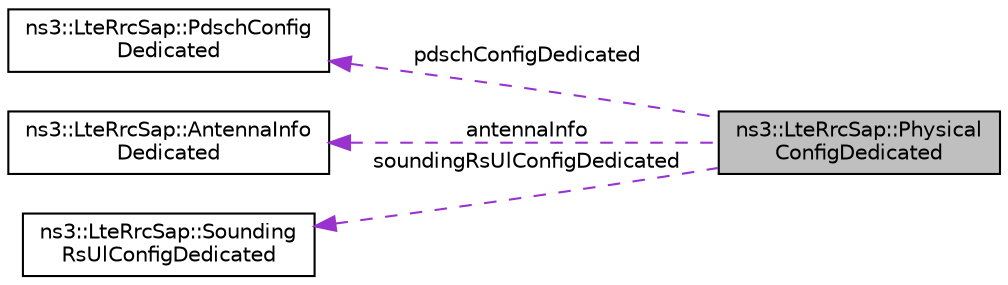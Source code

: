 digraph "ns3::LteRrcSap::PhysicalConfigDedicated"
{
 // LATEX_PDF_SIZE
  edge [fontname="Helvetica",fontsize="10",labelfontname="Helvetica",labelfontsize="10"];
  node [fontname="Helvetica",fontsize="10",shape=record];
  rankdir="LR";
  Node1 [label="ns3::LteRrcSap::Physical\lConfigDedicated",height=0.2,width=0.4,color="black", fillcolor="grey75", style="filled", fontcolor="black",tooltip="PhysicalConfigDedicated structure."];
  Node2 -> Node1 [dir="back",color="darkorchid3",fontsize="10",style="dashed",label=" pdschConfigDedicated" ,fontname="Helvetica"];
  Node2 [label="ns3::LteRrcSap::PdschConfig\lDedicated",height=0.2,width=0.4,color="black", fillcolor="white", style="filled",URL="$structns3_1_1_lte_rrc_sap_1_1_pdsch_config_dedicated.html",tooltip="PdschConfigDedicated structure."];
  Node3 -> Node1 [dir="back",color="darkorchid3",fontsize="10",style="dashed",label=" antennaInfo" ,fontname="Helvetica"];
  Node3 [label="ns3::LteRrcSap::AntennaInfo\lDedicated",height=0.2,width=0.4,color="black", fillcolor="white", style="filled",URL="$structns3_1_1_lte_rrc_sap_1_1_antenna_info_dedicated.html",tooltip="AntennaInfoDedicated structure."];
  Node4 -> Node1 [dir="back",color="darkorchid3",fontsize="10",style="dashed",label=" soundingRsUlConfigDedicated" ,fontname="Helvetica"];
  Node4 [label="ns3::LteRrcSap::Sounding\lRsUlConfigDedicated",height=0.2,width=0.4,color="black", fillcolor="white", style="filled",URL="$structns3_1_1_lte_rrc_sap_1_1_sounding_rs_ul_config_dedicated.html",tooltip="SoundingRsUlConfigDedicated structure."];
}

